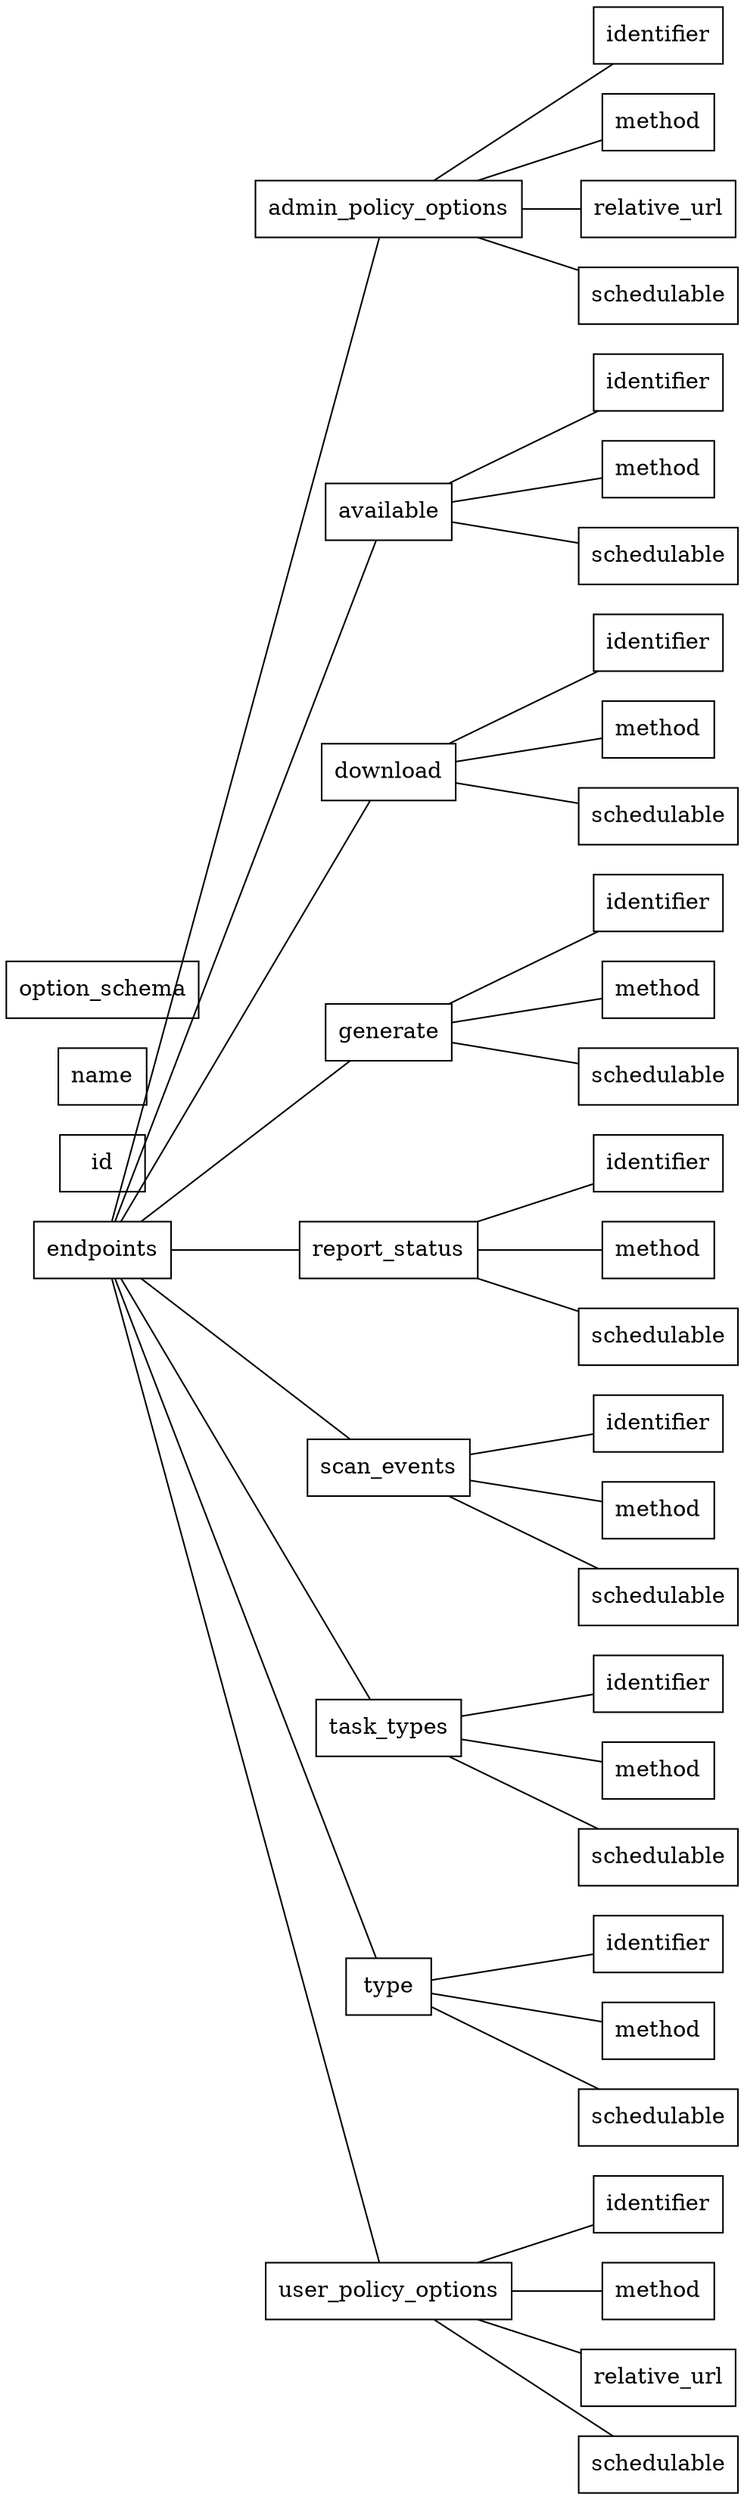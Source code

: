 digraph {
  rankdir=LR;
  concentrate=true;
  node [shape=record];
  edge [arrowhead=none];
  splines=false;

  endpoints_admin_policy_options [label=admin_policy_options];
  endpoints -> endpoints_admin_policy_options;
  endpoints_admin_policy_options_identifier [label=identifier];
  endpoints_admin_policy_options -> endpoints_admin_policy_options_identifier;
  endpoints_admin_policy_options [label=admin_policy_options];
  endpoints -> endpoints_admin_policy_options;
  endpoints_admin_policy_options_method [label=method];
  endpoints_admin_policy_options -> endpoints_admin_policy_options_method;
  endpoints_admin_policy_options [label=admin_policy_options];
  endpoints -> endpoints_admin_policy_options;
  endpoints_admin_policy_options_relative_url [label=relative_url];
  endpoints_admin_policy_options -> endpoints_admin_policy_options_relative_url;
  endpoints_admin_policy_options [label=admin_policy_options];
  endpoints -> endpoints_admin_policy_options;
  endpoints_admin_policy_options_schedulable [label=schedulable];
  endpoints_admin_policy_options -> endpoints_admin_policy_options_schedulable;
  endpoints_available [label=available];
  endpoints -> endpoints_available;
  endpoints_available_identifier [label=identifier];
  endpoints_available -> endpoints_available_identifier;
  endpoints_available [label=available];
  endpoints -> endpoints_available;
  endpoints_available_method [label=method];
  endpoints_available -> endpoints_available_method;
  endpoints_available [label=available];
  endpoints -> endpoints_available;
  endpoints_available_schedulable [label=schedulable];
  endpoints_available -> endpoints_available_schedulable;
  endpoints_download [label=download];
  endpoints -> endpoints_download;
  endpoints_download_identifier [label=identifier];
  endpoints_download -> endpoints_download_identifier;
  endpoints_download [label=download];
  endpoints -> endpoints_download;
  endpoints_download_method [label=method];
  endpoints_download -> endpoints_download_method;
  endpoints_download [label=download];
  endpoints -> endpoints_download;
  endpoints_download_schedulable [label=schedulable];
  endpoints_download -> endpoints_download_schedulable;
  endpoints_generate [label=generate];
  endpoints -> endpoints_generate;
  endpoints_generate_identifier [label=identifier];
  endpoints_generate -> endpoints_generate_identifier;
  endpoints_generate [label=generate];
  endpoints -> endpoints_generate;
  endpoints_generate_method [label=method];
  endpoints_generate -> endpoints_generate_method;
  endpoints_generate [label=generate];
  endpoints -> endpoints_generate;
  endpoints_generate_schedulable [label=schedulable];
  endpoints_generate -> endpoints_generate_schedulable;
  endpoints_report_status [label=report_status];
  endpoints -> endpoints_report_status;
  endpoints_report_status_identifier [label=identifier];
  endpoints_report_status -> endpoints_report_status_identifier;
  endpoints_report_status [label=report_status];
  endpoints -> endpoints_report_status;
  endpoints_report_status_method [label=method];
  endpoints_report_status -> endpoints_report_status_method;
  endpoints_report_status [label=report_status];
  endpoints -> endpoints_report_status;
  endpoints_report_status_schedulable [label=schedulable];
  endpoints_report_status -> endpoints_report_status_schedulable;
  endpoints_scan_events [label=scan_events];
  endpoints -> endpoints_scan_events;
  endpoints_scan_events_identifier [label=identifier];
  endpoints_scan_events -> endpoints_scan_events_identifier;
  endpoints_scan_events [label=scan_events];
  endpoints -> endpoints_scan_events;
  endpoints_scan_events_method [label=method];
  endpoints_scan_events -> endpoints_scan_events_method;
  endpoints_scan_events [label=scan_events];
  endpoints -> endpoints_scan_events;
  endpoints_scan_events_schedulable [label=schedulable];
  endpoints_scan_events -> endpoints_scan_events_schedulable;
  endpoints_task_types [label=task_types];
  endpoints -> endpoints_task_types;
  endpoints_task_types_identifier [label=identifier];
  endpoints_task_types -> endpoints_task_types_identifier;
  endpoints_task_types [label=task_types];
  endpoints -> endpoints_task_types;
  endpoints_task_types_method [label=method];
  endpoints_task_types -> endpoints_task_types_method;
  endpoints_task_types [label=task_types];
  endpoints -> endpoints_task_types;
  endpoints_task_types_schedulable [label=schedulable];
  endpoints_task_types -> endpoints_task_types_schedulable;
  endpoints_type [label=type];
  endpoints -> endpoints_type;
  endpoints_type_identifier [label=identifier];
  endpoints_type -> endpoints_type_identifier;
  endpoints_type [label=type];
  endpoints -> endpoints_type;
  endpoints_type_method [label=method];
  endpoints_type -> endpoints_type_method;
  endpoints_type [label=type];
  endpoints -> endpoints_type;
  endpoints_type_schedulable [label=schedulable];
  endpoints_type -> endpoints_type_schedulable;
  endpoints_user_policy_options [label=user_policy_options];
  endpoints -> endpoints_user_policy_options;
  endpoints_user_policy_options_identifier [label=identifier];
  endpoints_user_policy_options -> endpoints_user_policy_options_identifier;
  endpoints_user_policy_options [label=user_policy_options];
  endpoints -> endpoints_user_policy_options;
  endpoints_user_policy_options_method [label=method];
  endpoints_user_policy_options -> endpoints_user_policy_options_method;
  endpoints_user_policy_options [label=user_policy_options];
  endpoints -> endpoints_user_policy_options;
  endpoints_user_policy_options_relative_url [label=relative_url];
  endpoints_user_policy_options -> endpoints_user_policy_options_relative_url;
  endpoints_user_policy_options [label=user_policy_options];
  endpoints -> endpoints_user_policy_options;
  endpoints_user_policy_options_schedulable [label=schedulable];
  endpoints_user_policy_options -> endpoints_user_policy_options_schedulable;
  id;
  name;
  option_schema;
}